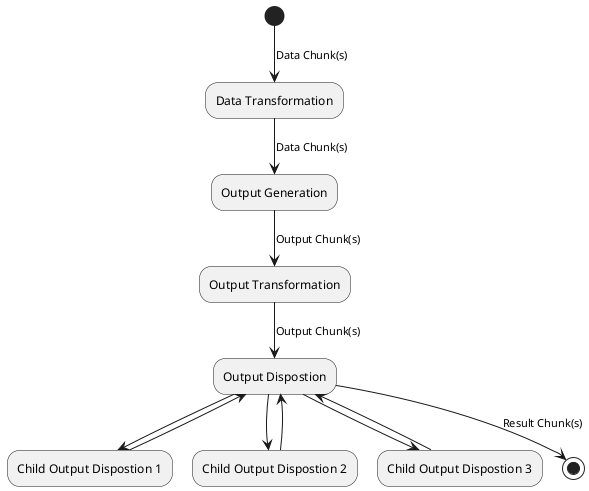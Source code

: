 @startuml DispositionOverview

(*) -->[Data Chunk(s)] "Data Transformation"
-->[Data Chunk(s)] "Output Generation"
-->[Output Chunk(s)] "Output Transformation"
-->[Output Chunk(s)] "Output Dispostion"
"Output Dispostion" -down->[Result Chunk(s)] (*)
"Output Dispostion" -right-> "Child Output Dispostion 1"
--> "Output Dispostion"
"Output Dispostion" -right-> "Child Output Dispostion 2"
--> "Output Dispostion"
"Output Dispostion" -right-> "Child Output Dispostion 3"
--> "Output Dispostion"


@enduml
